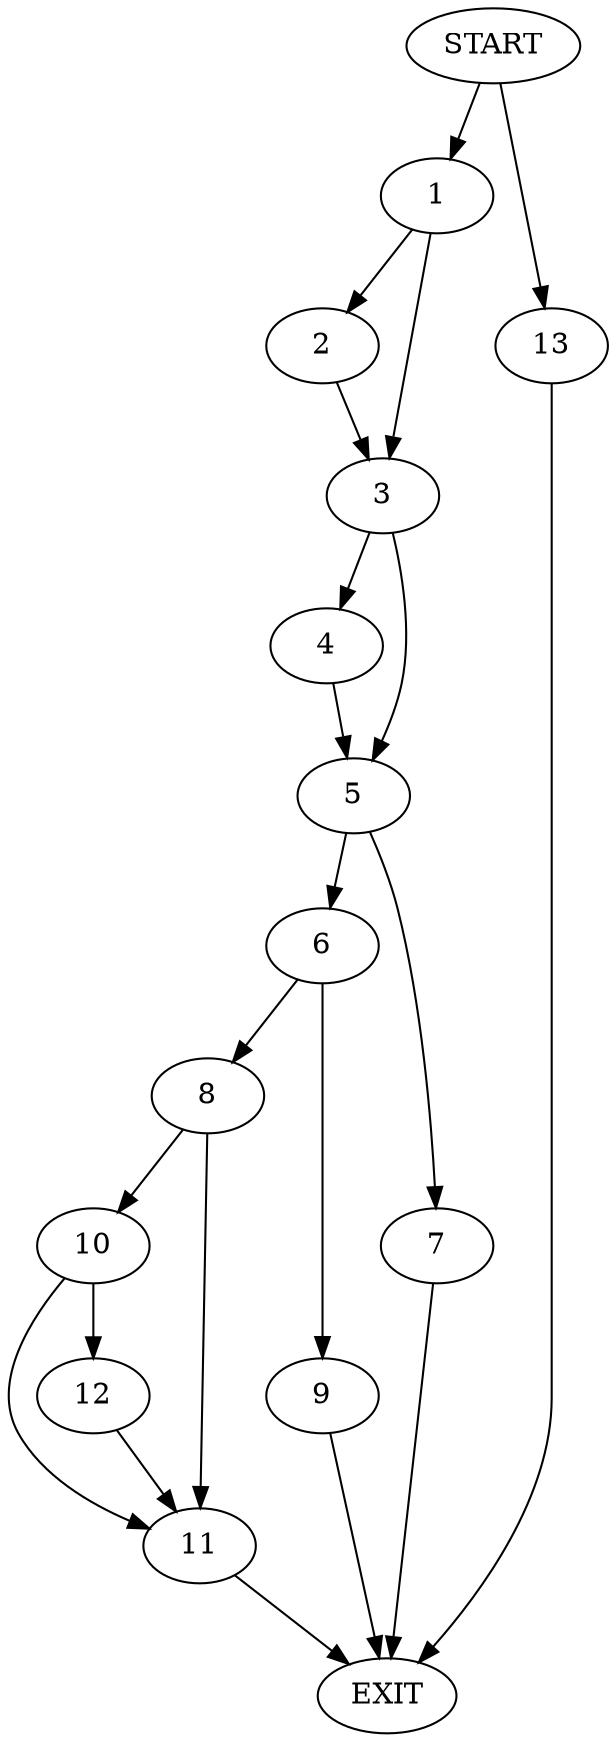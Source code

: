 digraph {
0 [label="START"]
14 [label="EXIT"]
0 -> 1
1 -> 2
1 -> 3
2 -> 3
3 -> 4
3 -> 5
4 -> 5
5 -> 6
5 -> 7
7 -> 14
6 -> 8
6 -> 9
9 -> 14
8 -> 10
8 -> 11
10 -> 12
10 -> 11
11 -> 14
12 -> 11
0 -> 13
13 -> 14
}

